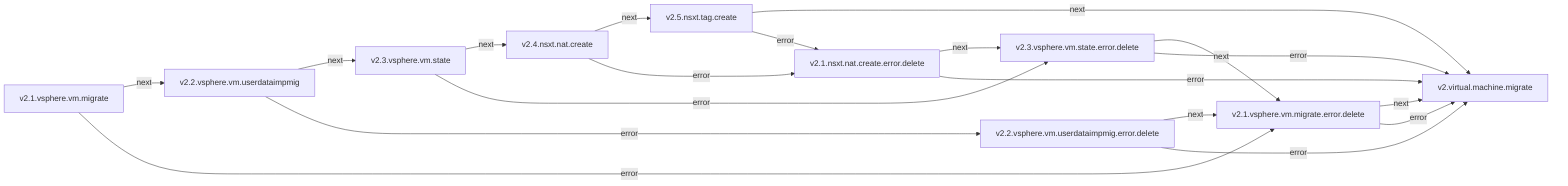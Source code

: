 graph LR
  v2.1.vsphere.vm.migrate -->|next| v2.2.vsphere.vm.userdataimpmig
  v2.1.vsphere.vm.migrate -->|error| v2.1.vsphere.vm.migrate.error.delete
  v2.2.vsphere.vm.userdataimpmig -->|next| v2.3.vsphere.vm.state
  v2.2.vsphere.vm.userdataimpmig -->|error| v2.2.vsphere.vm.userdataimpmig.error.delete
  v2.3.vsphere.vm.state -->|next| v2.4.nsxt.nat.create
  v2.3.vsphere.vm.state -->|error| v2.3.vsphere.vm.state.error.delete
  v2.4.nsxt.nat.create -->|next| v2.5.nsxt.tag.create
  v2.4.nsxt.nat.create -->|error| v2.1.nsxt.nat.create.error.delete
  v2.5.nsxt.tag.create -->|next| v2.virtual.machine.migrate
  v2.5.nsxt.tag.create -->|error| v2.1.nsxt.nat.create.error.delete
  v2.1.nsxt.nat.create.error.delete -->|next| v2.3.vsphere.vm.state.error.delete
  v2.1.nsxt.nat.create.error.delete -->|error| v2.virtual.machine.migrate
  v2.1.vsphere.vm.migrate.error.delete -->|next| v2.virtual.machine.migrate
  v2.1.vsphere.vm.migrate.error.delete -->|error| v2.virtual.machine.migrate
  v2.2.vsphere.vm.userdataimpmig.error.delete -->|next| v2.1.vsphere.vm.migrate.error.delete
  v2.2.vsphere.vm.userdataimpmig.error.delete -->|error| v2.virtual.machine.migrate
  v2.3.vsphere.vm.state.error.delete -->|next| v2.1.vsphere.vm.migrate.error.delete
  v2.3.vsphere.vm.state.error.delete -->|error| v2.virtual.machine.migrate
